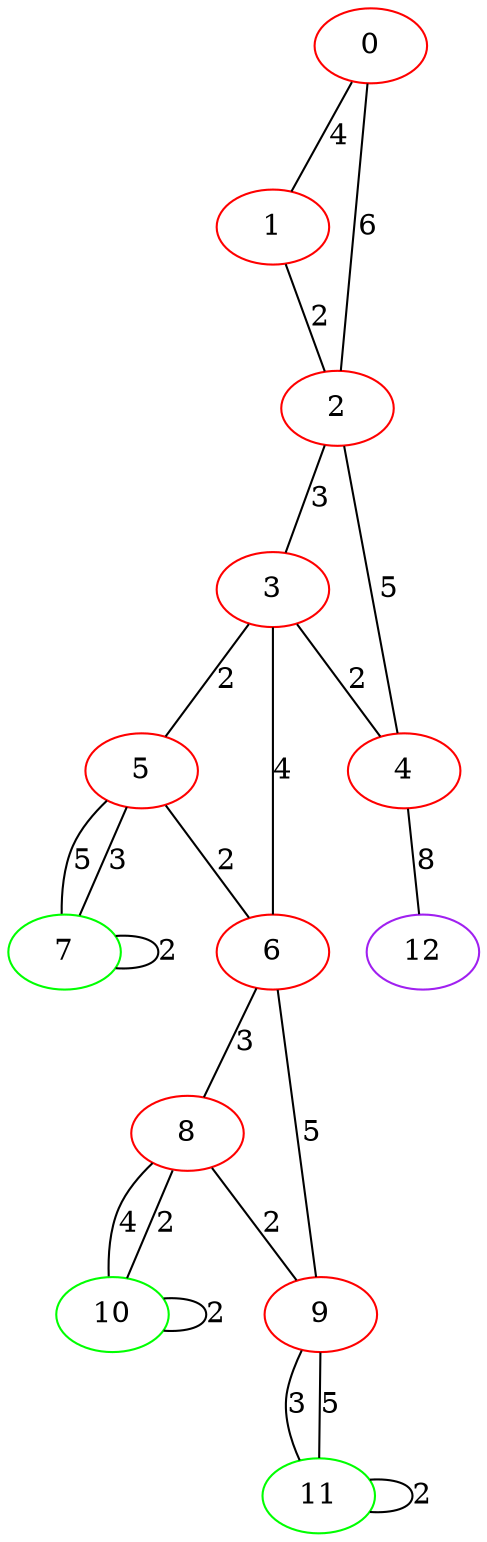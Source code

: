 graph "" {
0 [color=red, weight=1];
1 [color=red, weight=1];
2 [color=red, weight=1];
3 [color=red, weight=1];
4 [color=red, weight=1];
5 [color=red, weight=1];
6 [color=red, weight=1];
7 [color=green, weight=2];
8 [color=red, weight=1];
9 [color=red, weight=1];
10 [color=green, weight=2];
11 [color=green, weight=2];
12 [color=purple, weight=4];
0 -- 1  [key=0, label=4];
0 -- 2  [key=0, label=6];
1 -- 2  [key=0, label=2];
2 -- 3  [key=0, label=3];
2 -- 4  [key=0, label=5];
3 -- 4  [key=0, label=2];
3 -- 5  [key=0, label=2];
3 -- 6  [key=0, label=4];
4 -- 12  [key=0, label=8];
5 -- 6  [key=0, label=2];
5 -- 7  [key=0, label=5];
5 -- 7  [key=1, label=3];
6 -- 8  [key=0, label=3];
6 -- 9  [key=0, label=5];
7 -- 7  [key=0, label=2];
8 -- 9  [key=0, label=2];
8 -- 10  [key=0, label=4];
8 -- 10  [key=1, label=2];
9 -- 11  [key=0, label=3];
9 -- 11  [key=1, label=5];
10 -- 10  [key=0, label=2];
11 -- 11  [key=0, label=2];
}
